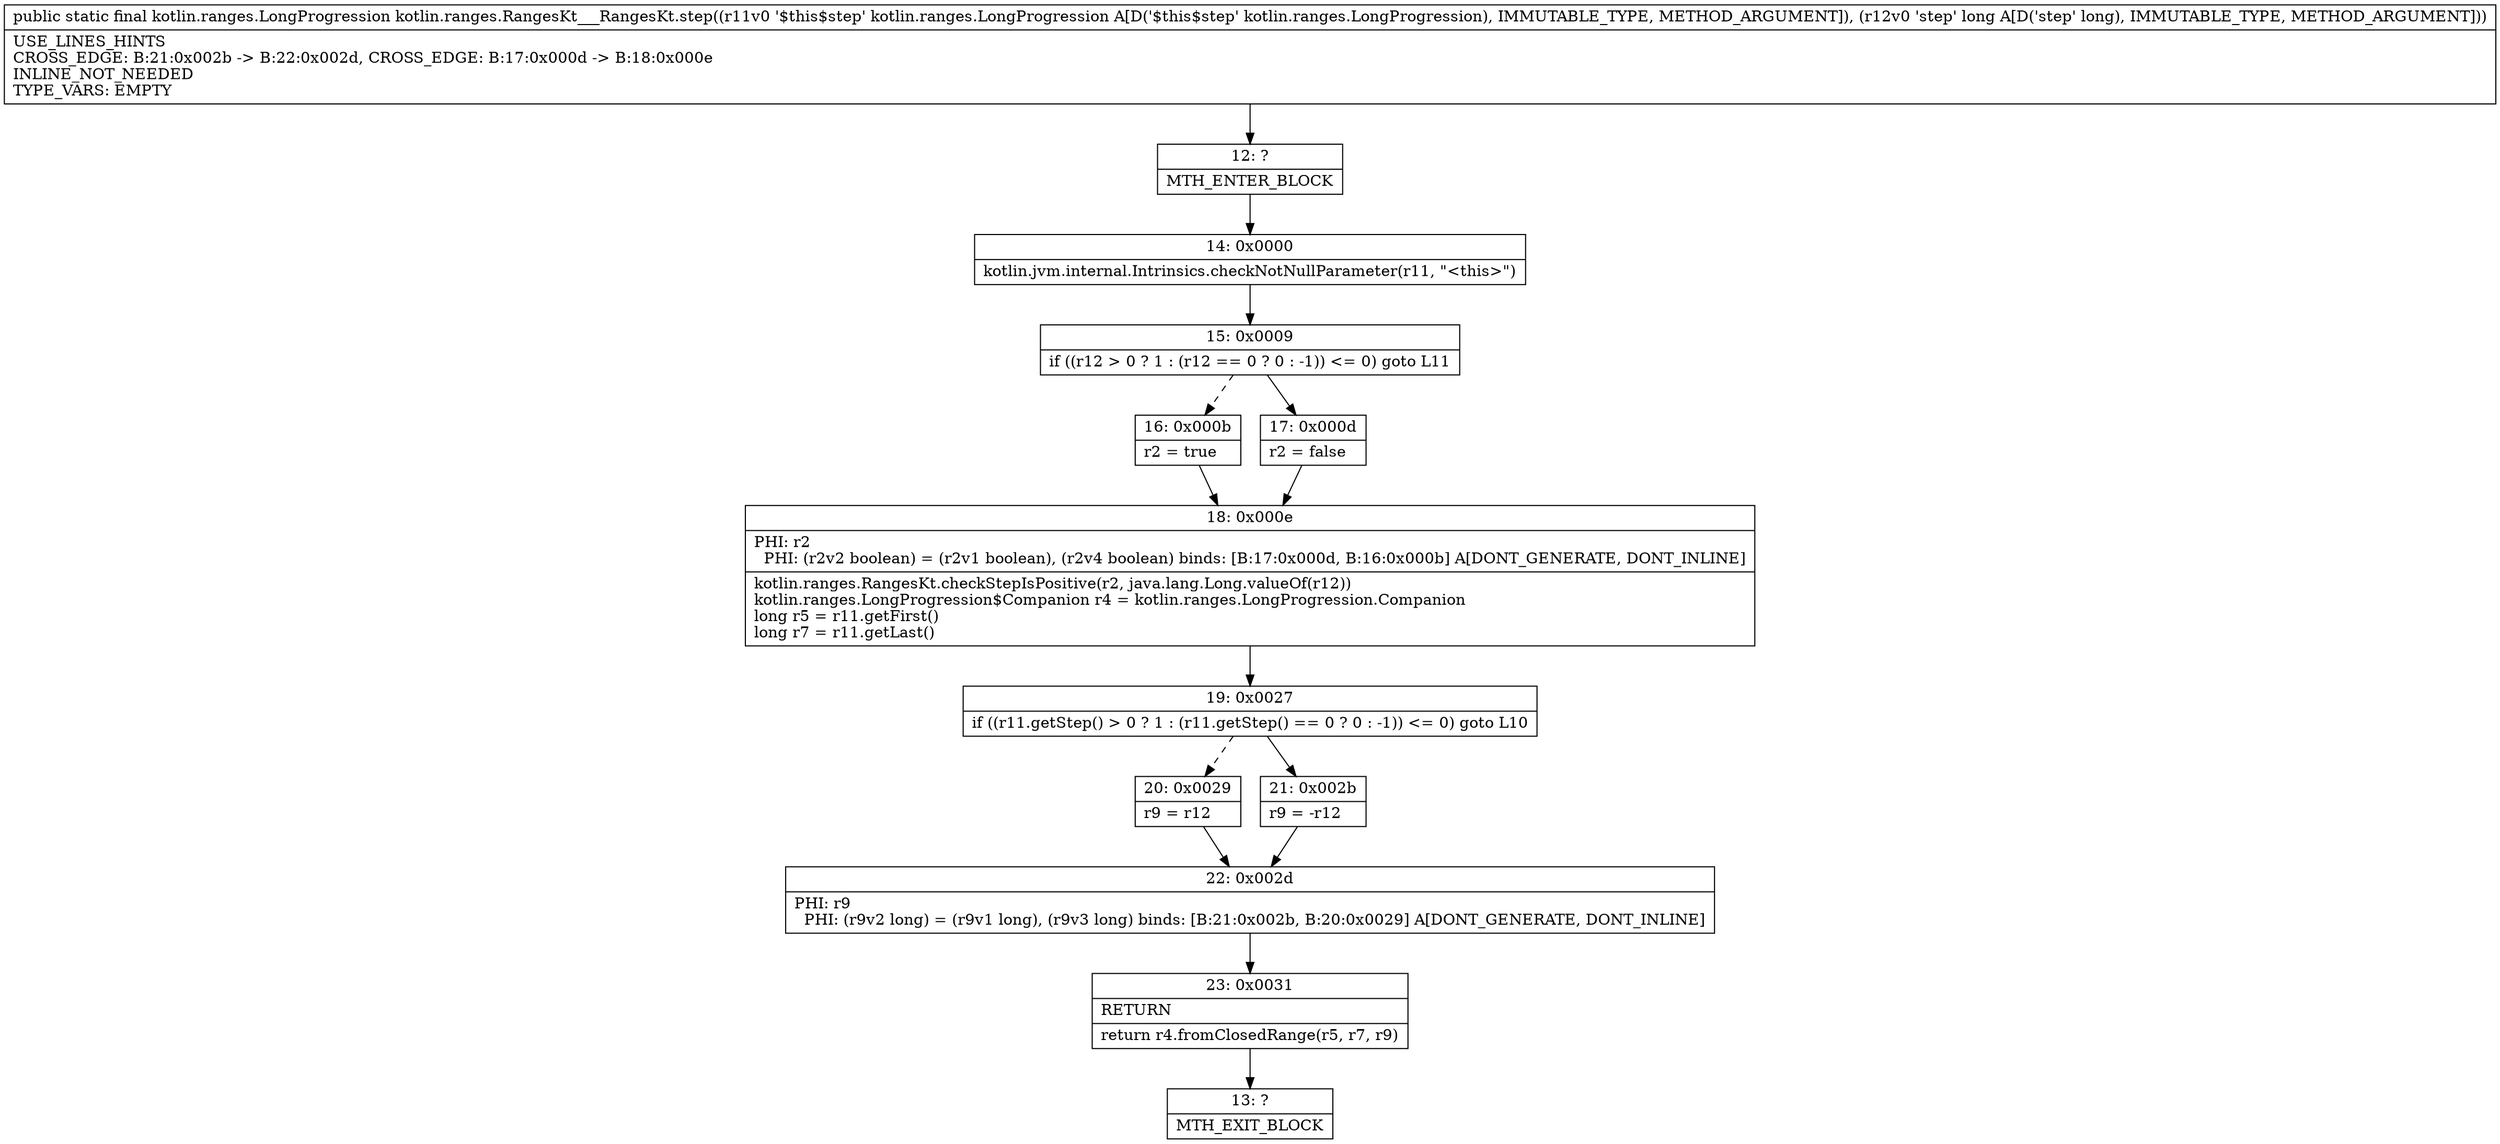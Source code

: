 digraph "CFG forkotlin.ranges.RangesKt___RangesKt.step(Lkotlin\/ranges\/LongProgression;J)Lkotlin\/ranges\/LongProgression;" {
Node_12 [shape=record,label="{12\:\ ?|MTH_ENTER_BLOCK\l}"];
Node_14 [shape=record,label="{14\:\ 0x0000|kotlin.jvm.internal.Intrinsics.checkNotNullParameter(r11, \"\<this\>\")\l}"];
Node_15 [shape=record,label="{15\:\ 0x0009|if ((r12 \> 0 ? 1 : (r12 == 0 ? 0 : \-1)) \<= 0) goto L11\l}"];
Node_16 [shape=record,label="{16\:\ 0x000b|r2 = true\l}"];
Node_18 [shape=record,label="{18\:\ 0x000e|PHI: r2 \l  PHI: (r2v2 boolean) = (r2v1 boolean), (r2v4 boolean) binds: [B:17:0x000d, B:16:0x000b] A[DONT_GENERATE, DONT_INLINE]\l|kotlin.ranges.RangesKt.checkStepIsPositive(r2, java.lang.Long.valueOf(r12))\lkotlin.ranges.LongProgression$Companion r4 = kotlin.ranges.LongProgression.Companion\llong r5 = r11.getFirst()\llong r7 = r11.getLast()\l}"];
Node_19 [shape=record,label="{19\:\ 0x0027|if ((r11.getStep() \> 0 ? 1 : (r11.getStep() == 0 ? 0 : \-1)) \<= 0) goto L10\l}"];
Node_20 [shape=record,label="{20\:\ 0x0029|r9 = r12\l}"];
Node_22 [shape=record,label="{22\:\ 0x002d|PHI: r9 \l  PHI: (r9v2 long) = (r9v1 long), (r9v3 long) binds: [B:21:0x002b, B:20:0x0029] A[DONT_GENERATE, DONT_INLINE]\l}"];
Node_23 [shape=record,label="{23\:\ 0x0031|RETURN\l|return r4.fromClosedRange(r5, r7, r9)\l}"];
Node_13 [shape=record,label="{13\:\ ?|MTH_EXIT_BLOCK\l}"];
Node_21 [shape=record,label="{21\:\ 0x002b|r9 = \-r12\l}"];
Node_17 [shape=record,label="{17\:\ 0x000d|r2 = false\l}"];
MethodNode[shape=record,label="{public static final kotlin.ranges.LongProgression kotlin.ranges.RangesKt___RangesKt.step((r11v0 '$this$step' kotlin.ranges.LongProgression A[D('$this$step' kotlin.ranges.LongProgression), IMMUTABLE_TYPE, METHOD_ARGUMENT]), (r12v0 'step' long A[D('step' long), IMMUTABLE_TYPE, METHOD_ARGUMENT]))  | USE_LINES_HINTS\lCROSS_EDGE: B:21:0x002b \-\> B:22:0x002d, CROSS_EDGE: B:17:0x000d \-\> B:18:0x000e\lINLINE_NOT_NEEDED\lTYPE_VARS: EMPTY\l}"];
MethodNode -> Node_12;Node_12 -> Node_14;
Node_14 -> Node_15;
Node_15 -> Node_16[style=dashed];
Node_15 -> Node_17;
Node_16 -> Node_18;
Node_18 -> Node_19;
Node_19 -> Node_20[style=dashed];
Node_19 -> Node_21;
Node_20 -> Node_22;
Node_22 -> Node_23;
Node_23 -> Node_13;
Node_21 -> Node_22;
Node_17 -> Node_18;
}

